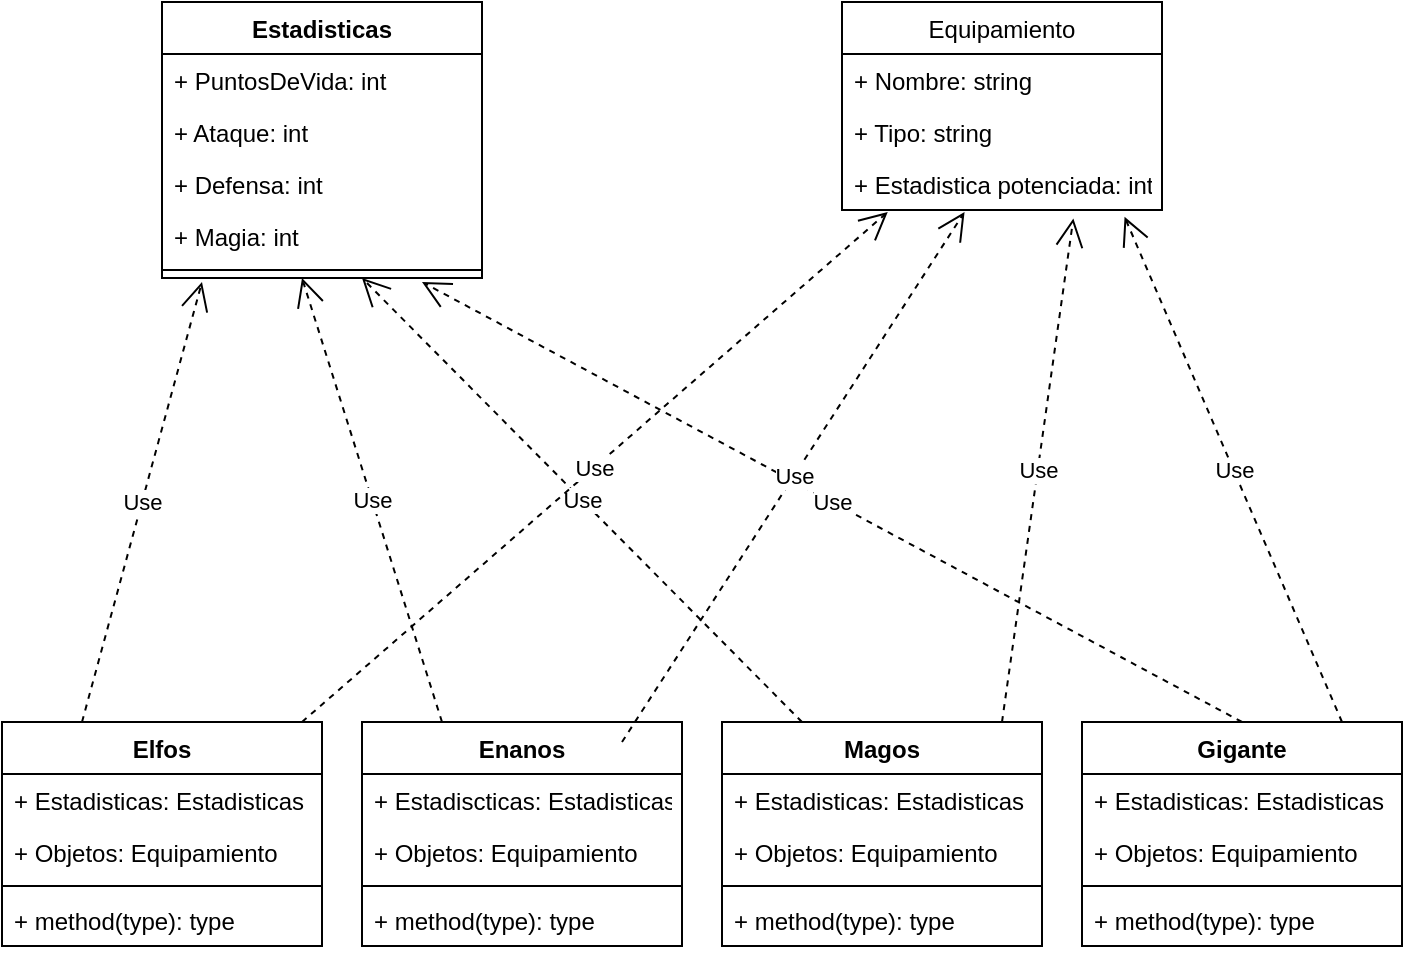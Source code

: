 <mxfile>
    <diagram id="2CkyacUeJWFz4306_zH9" name="Page-1">
        <mxGraphModel dx="734" dy="575" grid="1" gridSize="10" guides="1" tooltips="1" connect="1" arrows="1" fold="1" page="1" pageScale="1" pageWidth="850" pageHeight="1100" math="0" shadow="0">
            <root>
                <mxCell id="0"/>
                <mxCell id="1" parent="0"/>
                <mxCell id="2" value="Elfos&#10;" style="swimlane;fontStyle=1;align=center;verticalAlign=top;childLayout=stackLayout;horizontal=1;startSize=26;horizontalStack=0;resizeParent=1;resizeParentMax=0;resizeLast=0;collapsible=1;marginBottom=0;" vertex="1" parent="1">
                    <mxGeometry x="60" y="360" width="160" height="112" as="geometry"/>
                </mxCell>
                <mxCell id="3" value="+ Estadisticas: Estadisticas" style="text;strokeColor=none;fillColor=none;align=left;verticalAlign=top;spacingLeft=4;spacingRight=4;overflow=hidden;rotatable=0;points=[[0,0.5],[1,0.5]];portConstraint=eastwest;" vertex="1" parent="2">
                    <mxGeometry y="26" width="160" height="26" as="geometry"/>
                </mxCell>
                <mxCell id="21" value="+ Objetos: Equipamiento" style="text;strokeColor=none;fillColor=none;align=left;verticalAlign=top;spacingLeft=4;spacingRight=4;overflow=hidden;rotatable=0;points=[[0,0.5],[1,0.5]];portConstraint=eastwest;" vertex="1" parent="2">
                    <mxGeometry y="52" width="160" height="26" as="geometry"/>
                </mxCell>
                <mxCell id="4" value="" style="line;strokeWidth=1;fillColor=none;align=left;verticalAlign=middle;spacingTop=-1;spacingLeft=3;spacingRight=3;rotatable=0;labelPosition=right;points=[];portConstraint=eastwest;" vertex="1" parent="2">
                    <mxGeometry y="78" width="160" height="8" as="geometry"/>
                </mxCell>
                <mxCell id="5" value="+ method(type): type" style="text;strokeColor=none;fillColor=none;align=left;verticalAlign=top;spacingLeft=4;spacingRight=4;overflow=hidden;rotatable=0;points=[[0,0.5],[1,0.5]];portConstraint=eastwest;" vertex="1" parent="2">
                    <mxGeometry y="86" width="160" height="26" as="geometry"/>
                </mxCell>
                <mxCell id="6" value="Estadisticas" style="swimlane;fontStyle=1;align=center;verticalAlign=top;childLayout=stackLayout;horizontal=1;startSize=26;horizontalStack=0;resizeParent=1;resizeParentMax=0;resizeLast=0;collapsible=1;marginBottom=0;" vertex="1" parent="1">
                    <mxGeometry x="140" width="160" height="138" as="geometry"/>
                </mxCell>
                <mxCell id="7" value="+ PuntosDeVida: int" style="text;strokeColor=none;fillColor=none;align=left;verticalAlign=top;spacingLeft=4;spacingRight=4;overflow=hidden;rotatable=0;points=[[0,0.5],[1,0.5]];portConstraint=eastwest;" vertex="1" parent="6">
                    <mxGeometry y="26" width="160" height="26" as="geometry"/>
                </mxCell>
                <mxCell id="10" value="+ Ataque: int" style="text;strokeColor=none;fillColor=none;align=left;verticalAlign=top;spacingLeft=4;spacingRight=4;overflow=hidden;rotatable=0;points=[[0,0.5],[1,0.5]];portConstraint=eastwest;" vertex="1" parent="6">
                    <mxGeometry y="52" width="160" height="26" as="geometry"/>
                </mxCell>
                <mxCell id="11" value="+ Defensa: int" style="text;strokeColor=none;fillColor=none;align=left;verticalAlign=top;spacingLeft=4;spacingRight=4;overflow=hidden;rotatable=0;points=[[0,0.5],[1,0.5]];portConstraint=eastwest;" vertex="1" parent="6">
                    <mxGeometry y="78" width="160" height="26" as="geometry"/>
                </mxCell>
                <mxCell id="12" value="+ Magia: int" style="text;strokeColor=none;fillColor=none;align=left;verticalAlign=top;spacingLeft=4;spacingRight=4;overflow=hidden;rotatable=0;points=[[0,0.5],[1,0.5]];portConstraint=eastwest;" vertex="1" parent="6">
                    <mxGeometry y="104" width="160" height="26" as="geometry"/>
                </mxCell>
                <mxCell id="8" value="" style="line;strokeWidth=1;fillColor=none;align=left;verticalAlign=middle;spacingTop=-1;spacingLeft=3;spacingRight=3;rotatable=0;labelPosition=right;points=[];portConstraint=eastwest;" vertex="1" parent="6">
                    <mxGeometry y="130" width="160" height="8" as="geometry"/>
                </mxCell>
                <mxCell id="17" value="Enanos" style="swimlane;fontStyle=1;align=center;verticalAlign=top;childLayout=stackLayout;horizontal=1;startSize=26;horizontalStack=0;resizeParent=1;resizeParentMax=0;resizeLast=0;collapsible=1;marginBottom=0;" vertex="1" parent="1">
                    <mxGeometry x="240" y="360" width="160" height="112" as="geometry"/>
                </mxCell>
                <mxCell id="18" value="+ Estadiscticas: Estadisticas" style="text;strokeColor=none;fillColor=none;align=left;verticalAlign=top;spacingLeft=4;spacingRight=4;overflow=hidden;rotatable=0;points=[[0,0.5],[1,0.5]];portConstraint=eastwest;" vertex="1" parent="17">
                    <mxGeometry y="26" width="160" height="26" as="geometry"/>
                </mxCell>
                <mxCell id="27" value="+ Objetos: Equipamiento" style="text;strokeColor=none;fillColor=none;align=left;verticalAlign=top;spacingLeft=4;spacingRight=4;overflow=hidden;rotatable=0;points=[[0,0.5],[1,0.5]];portConstraint=eastwest;" vertex="1" parent="17">
                    <mxGeometry y="52" width="160" height="26" as="geometry"/>
                </mxCell>
                <mxCell id="19" value="" style="line;strokeWidth=1;fillColor=none;align=left;verticalAlign=middle;spacingTop=-1;spacingLeft=3;spacingRight=3;rotatable=0;labelPosition=right;points=[];portConstraint=eastwest;" vertex="1" parent="17">
                    <mxGeometry y="78" width="160" height="8" as="geometry"/>
                </mxCell>
                <mxCell id="20" value="+ method(type): type" style="text;strokeColor=none;fillColor=none;align=left;verticalAlign=top;spacingLeft=4;spacingRight=4;overflow=hidden;rotatable=0;points=[[0,0.5],[1,0.5]];portConstraint=eastwest;" vertex="1" parent="17">
                    <mxGeometry y="86" width="160" height="26" as="geometry"/>
                </mxCell>
                <mxCell id="22" value="Magos" style="swimlane;fontStyle=1;align=center;verticalAlign=top;childLayout=stackLayout;horizontal=1;startSize=26;horizontalStack=0;resizeParent=1;resizeParentMax=0;resizeLast=0;collapsible=1;marginBottom=0;" vertex="1" parent="1">
                    <mxGeometry x="420" y="360" width="160" height="112" as="geometry"/>
                </mxCell>
                <mxCell id="23" value="+ Estadisticas: Estadisticas" style="text;strokeColor=none;fillColor=none;align=left;verticalAlign=top;spacingLeft=4;spacingRight=4;overflow=hidden;rotatable=0;points=[[0,0.5],[1,0.5]];portConstraint=eastwest;" vertex="1" parent="22">
                    <mxGeometry y="26" width="160" height="26" as="geometry"/>
                </mxCell>
                <mxCell id="26" value="+ Objetos: Equipamiento" style="text;strokeColor=none;fillColor=none;align=left;verticalAlign=top;spacingLeft=4;spacingRight=4;overflow=hidden;rotatable=0;points=[[0,0.5],[1,0.5]];portConstraint=eastwest;" vertex="1" parent="22">
                    <mxGeometry y="52" width="160" height="26" as="geometry"/>
                </mxCell>
                <mxCell id="24" value="" style="line;strokeWidth=1;fillColor=none;align=left;verticalAlign=middle;spacingTop=-1;spacingLeft=3;spacingRight=3;rotatable=0;labelPosition=right;points=[];portConstraint=eastwest;" vertex="1" parent="22">
                    <mxGeometry y="78" width="160" height="8" as="geometry"/>
                </mxCell>
                <mxCell id="25" value="+ method(type): type" style="text;strokeColor=none;fillColor=none;align=left;verticalAlign=top;spacingLeft=4;spacingRight=4;overflow=hidden;rotatable=0;points=[[0,0.5],[1,0.5]];portConstraint=eastwest;" vertex="1" parent="22">
                    <mxGeometry y="86" width="160" height="26" as="geometry"/>
                </mxCell>
                <mxCell id="28" value="Equipamiento" style="swimlane;fontStyle=0;childLayout=stackLayout;horizontal=1;startSize=26;fillColor=none;horizontalStack=0;resizeParent=1;resizeParentMax=0;resizeLast=0;collapsible=1;marginBottom=0;" vertex="1" parent="1">
                    <mxGeometry x="480" width="160" height="104" as="geometry"/>
                </mxCell>
                <mxCell id="29" value="+ Nombre: string" style="text;strokeColor=none;fillColor=none;align=left;verticalAlign=top;spacingLeft=4;spacingRight=4;overflow=hidden;rotatable=0;points=[[0,0.5],[1,0.5]];portConstraint=eastwest;" vertex="1" parent="28">
                    <mxGeometry y="26" width="160" height="26" as="geometry"/>
                </mxCell>
                <mxCell id="30" value="+ Tipo: string" style="text;strokeColor=none;fillColor=none;align=left;verticalAlign=top;spacingLeft=4;spacingRight=4;overflow=hidden;rotatable=0;points=[[0,0.5],[1,0.5]];portConstraint=eastwest;" vertex="1" parent="28">
                    <mxGeometry y="52" width="160" height="26" as="geometry"/>
                </mxCell>
                <mxCell id="31" value="+ Estadistica potenciada: int" style="text;strokeColor=none;fillColor=none;align=left;verticalAlign=top;spacingLeft=4;spacingRight=4;overflow=hidden;rotatable=0;points=[[0,0.5],[1,0.5]];portConstraint=eastwest;" vertex="1" parent="28">
                    <mxGeometry y="78" width="160" height="26" as="geometry"/>
                </mxCell>
                <mxCell id="32" value="Gigante" style="swimlane;fontStyle=1;align=center;verticalAlign=top;childLayout=stackLayout;horizontal=1;startSize=26;horizontalStack=0;resizeParent=1;resizeParentMax=0;resizeLast=0;collapsible=1;marginBottom=0;" vertex="1" parent="1">
                    <mxGeometry x="600" y="360" width="160" height="112" as="geometry"/>
                </mxCell>
                <mxCell id="33" value="+ Estadisticas: Estadisticas" style="text;strokeColor=none;fillColor=none;align=left;verticalAlign=top;spacingLeft=4;spacingRight=4;overflow=hidden;rotatable=0;points=[[0,0.5],[1,0.5]];portConstraint=eastwest;" vertex="1" parent="32">
                    <mxGeometry y="26" width="160" height="26" as="geometry"/>
                </mxCell>
                <mxCell id="36" value="+ Objetos: Equipamiento" style="text;strokeColor=none;fillColor=none;align=left;verticalAlign=top;spacingLeft=4;spacingRight=4;overflow=hidden;rotatable=0;points=[[0,0.5],[1,0.5]];portConstraint=eastwest;" vertex="1" parent="32">
                    <mxGeometry y="52" width="160" height="26" as="geometry"/>
                </mxCell>
                <mxCell id="34" value="" style="line;strokeWidth=1;fillColor=none;align=left;verticalAlign=middle;spacingTop=-1;spacingLeft=3;spacingRight=3;rotatable=0;labelPosition=right;points=[];portConstraint=eastwest;" vertex="1" parent="32">
                    <mxGeometry y="78" width="160" height="8" as="geometry"/>
                </mxCell>
                <mxCell id="35" value="+ method(type): type" style="text;strokeColor=none;fillColor=none;align=left;verticalAlign=top;spacingLeft=4;spacingRight=4;overflow=hidden;rotatable=0;points=[[0,0.5],[1,0.5]];portConstraint=eastwest;" vertex="1" parent="32">
                    <mxGeometry y="86" width="160" height="26" as="geometry"/>
                </mxCell>
                <mxCell id="48" value="Use" style="endArrow=open;endSize=12;dashed=1;html=1;exitX=0.25;exitY=0;exitDx=0;exitDy=0;" edge="1" parent="1" source="17">
                    <mxGeometry width="160" relative="1" as="geometry">
                        <mxPoint x="210" y="150" as="sourcePoint"/>
                        <mxPoint x="210" y="138" as="targetPoint"/>
                    </mxGeometry>
                </mxCell>
                <mxCell id="49" value="Use" style="endArrow=open;endSize=12;dashed=1;html=1;exitX=0.25;exitY=0;exitDx=0;exitDy=0;" edge="1" parent="1" source="2">
                    <mxGeometry width="160" relative="1" as="geometry">
                        <mxPoint x="210" y="310" as="sourcePoint"/>
                        <mxPoint x="160" y="140" as="targetPoint"/>
                    </mxGeometry>
                </mxCell>
                <mxCell id="50" value="Use" style="endArrow=open;endSize=12;dashed=1;html=1;exitX=0.5;exitY=0;exitDx=0;exitDy=0;" edge="1" parent="1" source="32">
                    <mxGeometry width="160" relative="1" as="geometry">
                        <mxPoint x="330" y="370" as="sourcePoint"/>
                        <mxPoint x="270" y="140" as="targetPoint"/>
                    </mxGeometry>
                </mxCell>
                <mxCell id="51" value="Use" style="endArrow=open;endSize=12;dashed=1;html=1;exitX=0.25;exitY=0;exitDx=0;exitDy=0;" edge="1" parent="1" source="22">
                    <mxGeometry width="160" relative="1" as="geometry">
                        <mxPoint x="340" y="380" as="sourcePoint"/>
                        <mxPoint x="240" y="138" as="targetPoint"/>
                    </mxGeometry>
                </mxCell>
                <mxCell id="52" value="Use" style="endArrow=open;endSize=12;dashed=1;html=1;exitX=0.5;exitY=0;exitDx=0;exitDy=0;entryX=0.143;entryY=1.038;entryDx=0;entryDy=0;entryPerimeter=0;" edge="1" parent="1" target="31">
                    <mxGeometry width="160" relative="1" as="geometry">
                        <mxPoint x="210" y="360" as="sourcePoint"/>
                        <mxPoint x="110" y="140" as="targetPoint"/>
                    </mxGeometry>
                </mxCell>
                <mxCell id="53" value="Use" style="endArrow=open;endSize=12;dashed=1;html=1;exitX=0.5;exitY=0;exitDx=0;exitDy=0;entryX=0.383;entryY=1.038;entryDx=0;entryDy=0;entryPerimeter=0;" edge="1" parent="1" target="31">
                    <mxGeometry width="160" relative="1" as="geometry">
                        <mxPoint x="370" y="370" as="sourcePoint"/>
                        <mxPoint x="270" y="150" as="targetPoint"/>
                    </mxGeometry>
                </mxCell>
                <mxCell id="54" value="Use" style="endArrow=open;endSize=12;dashed=1;html=1;exitX=0.5;exitY=0;exitDx=0;exitDy=0;entryX=0.723;entryY=1.162;entryDx=0;entryDy=0;entryPerimeter=0;" edge="1" parent="1" target="31">
                    <mxGeometry width="160" relative="1" as="geometry">
                        <mxPoint x="560" y="360" as="sourcePoint"/>
                        <mxPoint x="460" y="140" as="targetPoint"/>
                    </mxGeometry>
                </mxCell>
                <mxCell id="55" value="Use" style="endArrow=open;endSize=12;dashed=1;html=1;exitX=0.5;exitY=0;exitDx=0;exitDy=0;entryX=0.883;entryY=1.131;entryDx=0;entryDy=0;entryPerimeter=0;" edge="1" parent="1" target="31">
                    <mxGeometry width="160" relative="1" as="geometry">
                        <mxPoint x="730" y="360" as="sourcePoint"/>
                        <mxPoint x="630" y="140" as="targetPoint"/>
                    </mxGeometry>
                </mxCell>
            </root>
        </mxGraphModel>
    </diagram>
</mxfile>